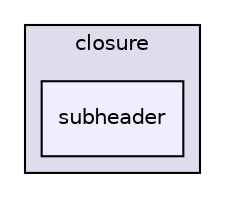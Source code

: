 digraph "libs/angular/angular-material-fileinput-master/bower_components/angular-material/modules/closure/subheader" {
  compound=true
  node [ fontsize="10", fontname="Helvetica"];
  edge [ labelfontsize="10", labelfontname="Helvetica"];
  subgraph clusterdir_9508a65cdb91278c0406c0d6c7b30c42 {
    graph [ bgcolor="#ddddee", pencolor="black", label="closure" fontname="Helvetica", fontsize="10", URL="dir_9508a65cdb91278c0406c0d6c7b30c42.html"]
  dir_051c36f09b27c0032573e2ad95f9f4f8 [shape=box, label="subheader", style="filled", fillcolor="#eeeeff", pencolor="black", URL="dir_051c36f09b27c0032573e2ad95f9f4f8.html"];
  }
}
